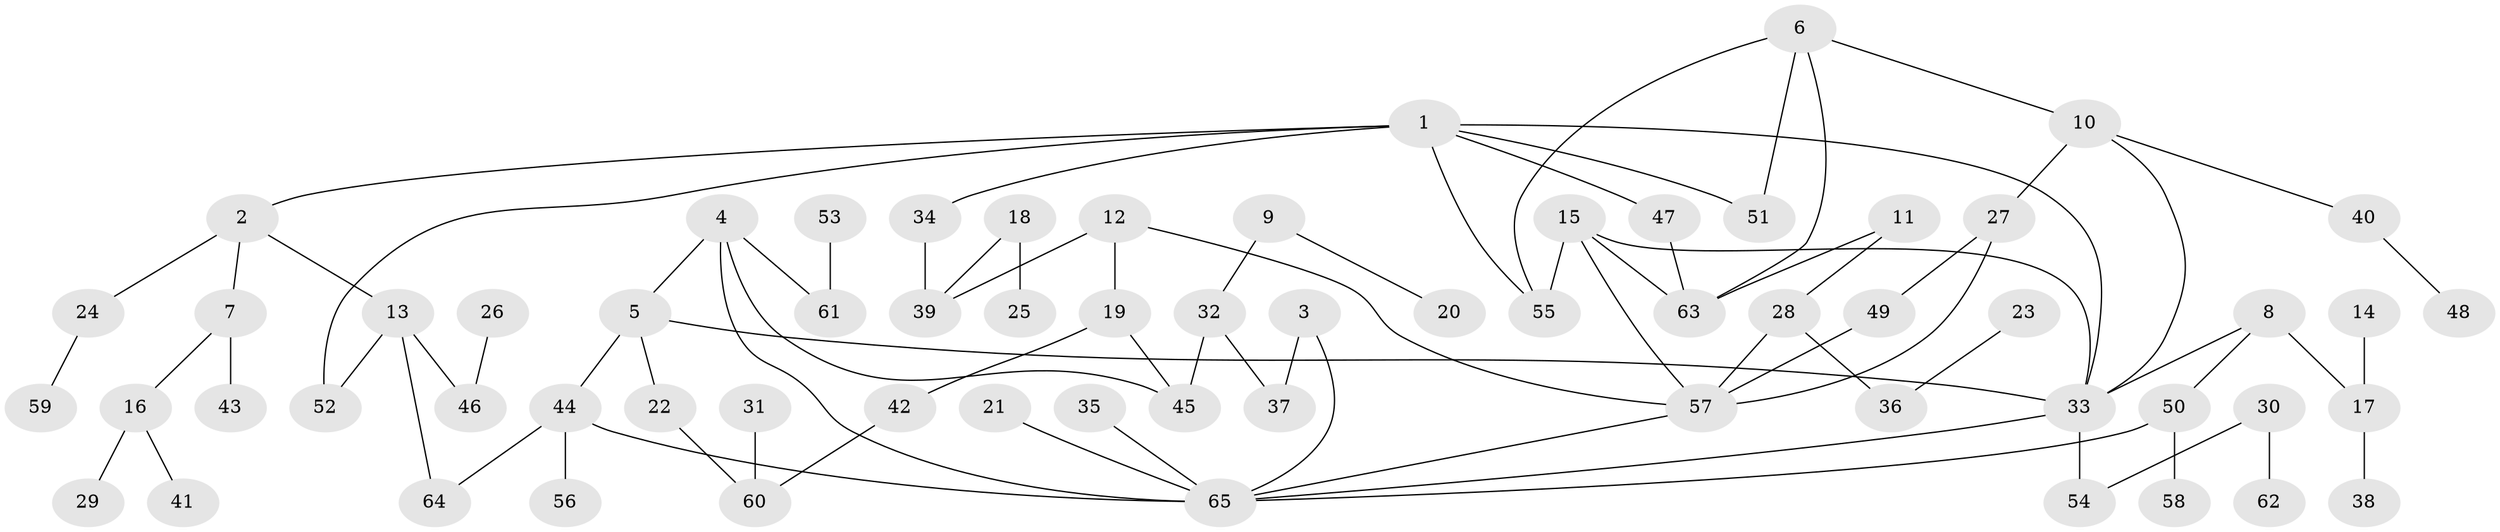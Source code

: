 // original degree distribution, {2: 0.24031007751937986, 9: 0.015503875968992248, 3: 0.1937984496124031, 6: 0.015503875968992248, 5: 0.031007751937984496, 1: 0.3953488372093023, 4: 0.10852713178294573}
// Generated by graph-tools (version 1.1) at 2025/01/03/09/25 03:01:03]
// undirected, 65 vertices, 82 edges
graph export_dot {
graph [start="1"]
  node [color=gray90,style=filled];
  1;
  2;
  3;
  4;
  5;
  6;
  7;
  8;
  9;
  10;
  11;
  12;
  13;
  14;
  15;
  16;
  17;
  18;
  19;
  20;
  21;
  22;
  23;
  24;
  25;
  26;
  27;
  28;
  29;
  30;
  31;
  32;
  33;
  34;
  35;
  36;
  37;
  38;
  39;
  40;
  41;
  42;
  43;
  44;
  45;
  46;
  47;
  48;
  49;
  50;
  51;
  52;
  53;
  54;
  55;
  56;
  57;
  58;
  59;
  60;
  61;
  62;
  63;
  64;
  65;
  1 -- 2 [weight=1.0];
  1 -- 33 [weight=1.0];
  1 -- 34 [weight=1.0];
  1 -- 47 [weight=1.0];
  1 -- 51 [weight=1.0];
  1 -- 52 [weight=1.0];
  1 -- 55 [weight=1.0];
  2 -- 7 [weight=1.0];
  2 -- 13 [weight=1.0];
  2 -- 24 [weight=1.0];
  3 -- 37 [weight=1.0];
  3 -- 65 [weight=1.0];
  4 -- 5 [weight=1.0];
  4 -- 45 [weight=1.0];
  4 -- 61 [weight=1.0];
  4 -- 65 [weight=1.0];
  5 -- 22 [weight=1.0];
  5 -- 33 [weight=1.0];
  5 -- 44 [weight=1.0];
  6 -- 10 [weight=1.0];
  6 -- 51 [weight=1.0];
  6 -- 55 [weight=1.0];
  6 -- 63 [weight=1.0];
  7 -- 16 [weight=1.0];
  7 -- 43 [weight=1.0];
  8 -- 17 [weight=2.0];
  8 -- 33 [weight=1.0];
  8 -- 50 [weight=1.0];
  9 -- 20 [weight=1.0];
  9 -- 32 [weight=1.0];
  10 -- 27 [weight=1.0];
  10 -- 33 [weight=1.0];
  10 -- 40 [weight=1.0];
  11 -- 28 [weight=1.0];
  11 -- 63 [weight=1.0];
  12 -- 19 [weight=1.0];
  12 -- 39 [weight=1.0];
  12 -- 57 [weight=1.0];
  13 -- 46 [weight=1.0];
  13 -- 52 [weight=1.0];
  13 -- 64 [weight=1.0];
  14 -- 17 [weight=1.0];
  15 -- 33 [weight=1.0];
  15 -- 55 [weight=1.0];
  15 -- 57 [weight=1.0];
  15 -- 63 [weight=1.0];
  16 -- 29 [weight=1.0];
  16 -- 41 [weight=1.0];
  17 -- 38 [weight=1.0];
  18 -- 25 [weight=1.0];
  18 -- 39 [weight=1.0];
  19 -- 42 [weight=1.0];
  19 -- 45 [weight=1.0];
  21 -- 65 [weight=1.0];
  22 -- 60 [weight=1.0];
  23 -- 36 [weight=1.0];
  24 -- 59 [weight=1.0];
  26 -- 46 [weight=1.0];
  27 -- 49 [weight=1.0];
  27 -- 57 [weight=1.0];
  28 -- 36 [weight=1.0];
  28 -- 57 [weight=1.0];
  30 -- 54 [weight=1.0];
  30 -- 62 [weight=1.0];
  31 -- 60 [weight=1.0];
  32 -- 37 [weight=1.0];
  32 -- 45 [weight=1.0];
  33 -- 54 [weight=1.0];
  33 -- 65 [weight=1.0];
  34 -- 39 [weight=1.0];
  35 -- 65 [weight=1.0];
  40 -- 48 [weight=1.0];
  42 -- 60 [weight=1.0];
  44 -- 56 [weight=1.0];
  44 -- 64 [weight=1.0];
  44 -- 65 [weight=1.0];
  47 -- 63 [weight=1.0];
  49 -- 57 [weight=1.0];
  50 -- 58 [weight=1.0];
  50 -- 65 [weight=1.0];
  53 -- 61 [weight=1.0];
  57 -- 65 [weight=1.0];
}
